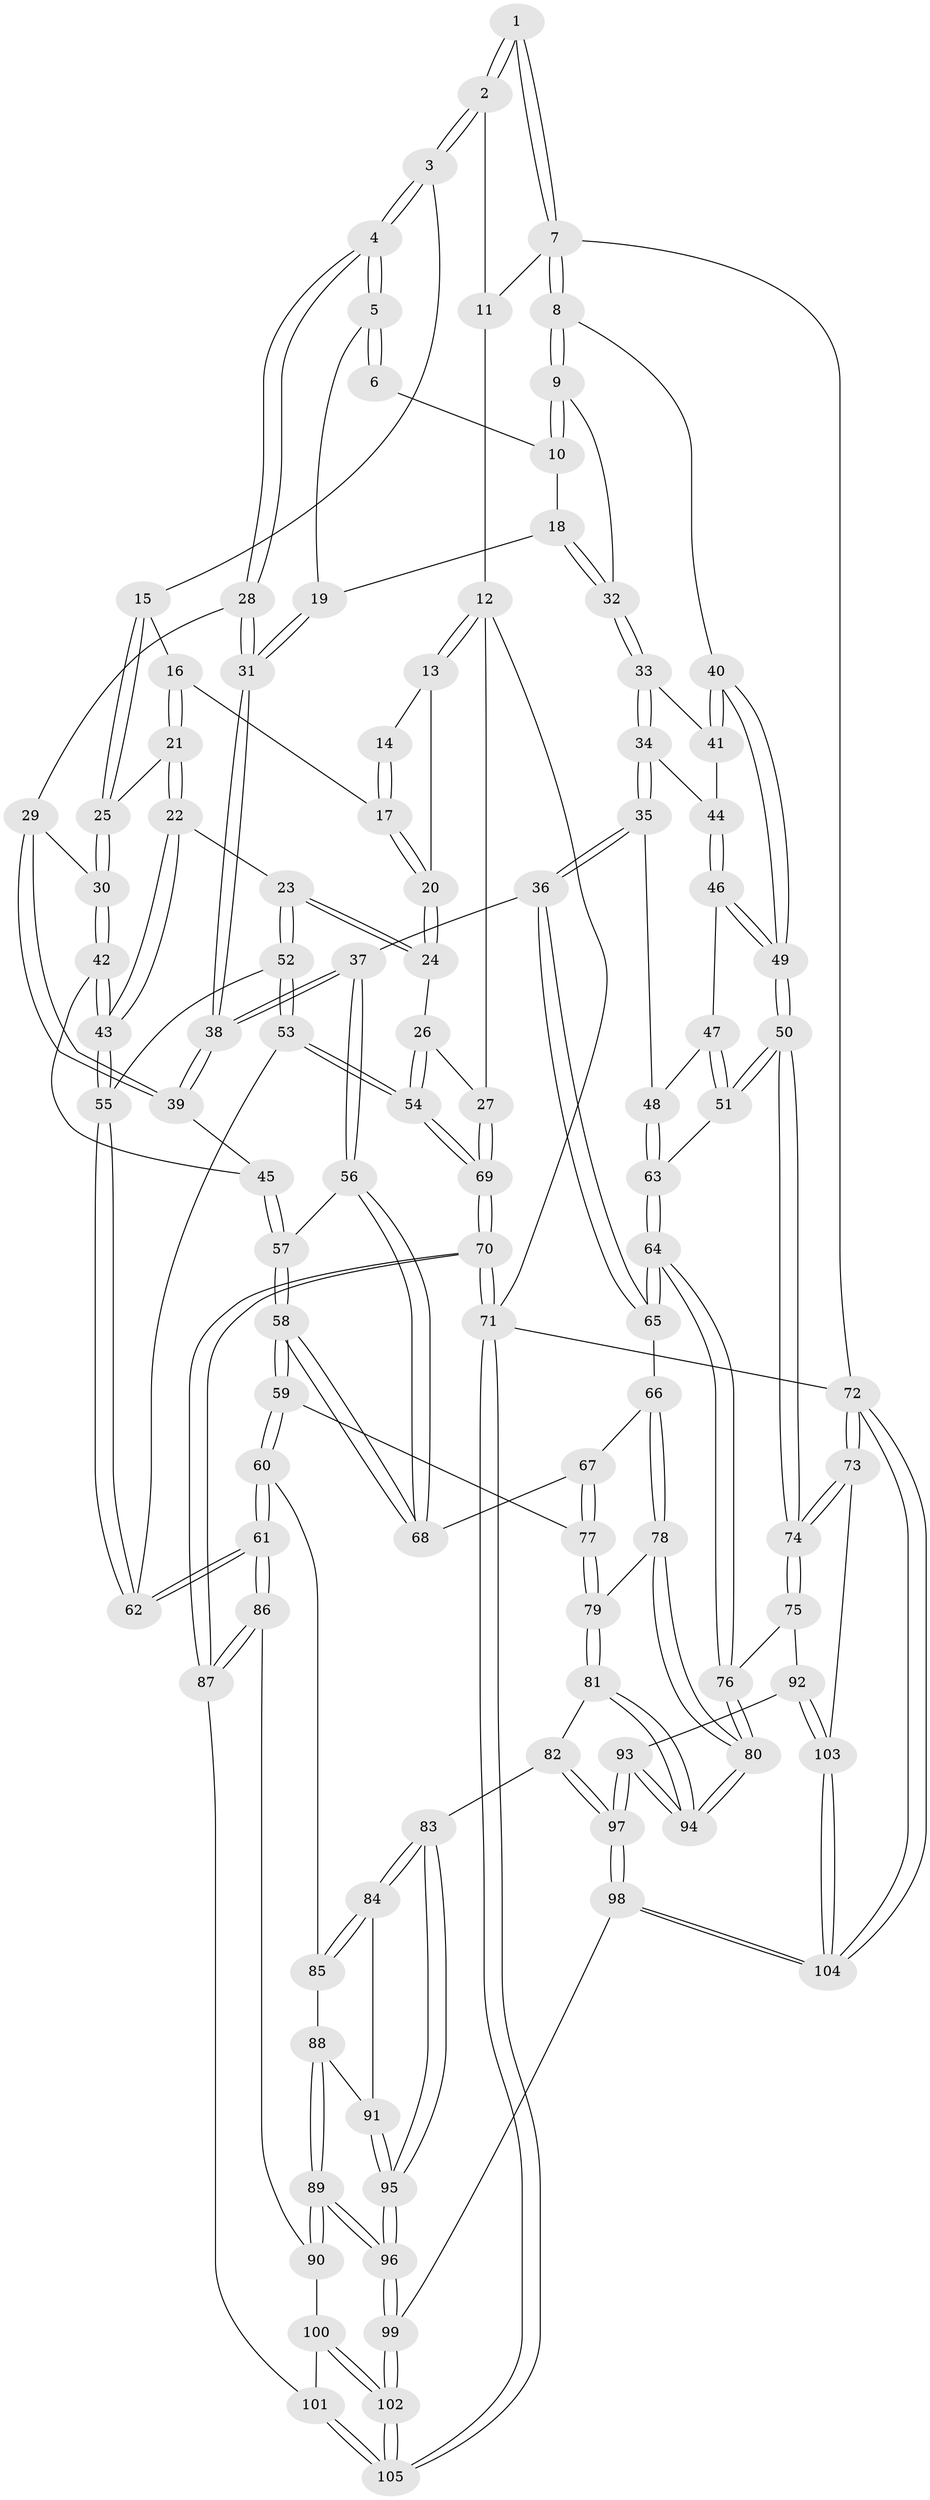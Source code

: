 // coarse degree distribution, {2: 0.047619047619047616, 3: 0.07936507936507936, 4: 0.2857142857142857, 5: 0.42857142857142855, 6: 0.09523809523809523, 7: 0.031746031746031744, 8: 0.015873015873015872, 10: 0.015873015873015872}
// Generated by graph-tools (version 1.1) at 2025/05/03/04/25 22:05:06]
// undirected, 105 vertices, 259 edges
graph export_dot {
graph [start="1"]
  node [color=gray90,style=filled];
  1 [pos="+0.9643325918612532+0"];
  2 [pos="+0.5552028290177571+0"];
  3 [pos="+0.5812188434888259+0.04285236816575251"];
  4 [pos="+0.6027380667011434+0.08541140902704183"];
  5 [pos="+0.7347099092606036+0.13356378857954307"];
  6 [pos="+0.906064273235704+0.019469171235160468"];
  7 [pos="+1+0"];
  8 [pos="+1+0.20510718976849346"];
  9 [pos="+1+0.17411081277091184"];
  10 [pos="+0.9120751853885389+0.0869366316715709"];
  11 [pos="+0.3685652896768603+0"];
  12 [pos="+0+0.02926625381173968"];
  13 [pos="+0.046514729289502725+0.08893795626235126"];
  14 [pos="+0.26887581181907255+0"];
  15 [pos="+0.3944405946892245+0.1760915194033656"];
  16 [pos="+0.32400034456273613+0.1861377655036129"];
  17 [pos="+0.2449322616100427+0.13378543261753614"];
  18 [pos="+0.838573928892305+0.18822496117440907"];
  19 [pos="+0.8306090855556704+0.18603124153727968"];
  20 [pos="+0.18297596363408797+0.1804684507162381"];
  21 [pos="+0.3069827871166845+0.2686989153543919"];
  22 [pos="+0.21315023541125022+0.34577180258256773"];
  23 [pos="+0.17743306524750965+0.3419467249853545"];
  24 [pos="+0.1531729118991144+0.32548966996227546"];
  25 [pos="+0.39967054435671645+0.30043304707065704"];
  26 [pos="+0.13109359808506887+0.32695957777441315"];
  27 [pos="+0+0.20429117635049057"];
  28 [pos="+0.599601775258258+0.14182646273687496"];
  29 [pos="+0.5858521641678219+0.1665228354045973"];
  30 [pos="+0.42547229868121994+0.335916864072985"];
  31 [pos="+0.7113706187168821+0.3768280036679867"];
  32 [pos="+0.8416818153157639+0.19117821964035173"];
  33 [pos="+0.8829180025982684+0.29370207102255136"];
  34 [pos="+0.8504485153944651+0.3513016287917998"];
  35 [pos="+0.7874785507275129+0.40571814337019274"];
  36 [pos="+0.7703542119879084+0.41412398009310214"];
  37 [pos="+0.715678223680052+0.3917439691608542"];
  38 [pos="+0.7144638134982909+0.38996905162429113"];
  39 [pos="+0.5470876577632385+0.3803728832778825"];
  40 [pos="+1+0.21978050377314023"];
  41 [pos="+0.9715404242552317+0.3022452295003485"];
  42 [pos="+0.4238957014396641+0.39027053666423256"];
  43 [pos="+0.359557809681836+0.4386221638878636"];
  44 [pos="+0.9459070040408243+0.40849564580642256"];
  45 [pos="+0.5047966406023429+0.41112971454440145"];
  46 [pos="+0.951299187140407+0.41974197057117857"];
  47 [pos="+0.9509727128782055+0.42093488004615814"];
  48 [pos="+0.9340823134061012+0.45678009142979037"];
  49 [pos="+1+0.3171795994722573"];
  50 [pos="+1+0.5248396167852644"];
  51 [pos="+1+0.5257668430814116"];
  52 [pos="+0.17091004328970733+0.5192676109867252"];
  53 [pos="+0.06343313885963803+0.5958089873779996"];
  54 [pos="+0+0.6637792262313814"];
  55 [pos="+0.3457985273428651+0.5730189108698436"];
  56 [pos="+0.6237120216289006+0.5024954623677819"];
  57 [pos="+0.5585166710041197+0.5126291675626385"];
  58 [pos="+0.47440949190112586+0.6524975618585579"];
  59 [pos="+0.46496481572651016+0.6615936569490913"];
  60 [pos="+0.4528483577243401+0.664983510175931"];
  61 [pos="+0.3860312728339243+0.6708750274451429"];
  62 [pos="+0.3776889557278272+0.655343661893958"];
  63 [pos="+0.9460776153256716+0.5364004783934764"];
  64 [pos="+0.8543919058994347+0.6095393133280643"];
  65 [pos="+0.8203680562668546+0.5976461457767275"];
  66 [pos="+0.7514593467343572+0.625758566947865"];
  67 [pos="+0.7268775338526716+0.6198024494992419"];
  68 [pos="+0.7000130118998066+0.6068817275945398"];
  69 [pos="+0+0.6964325262284361"];
  70 [pos="+0+0.8232390562629287"];
  71 [pos="+0+1"];
  72 [pos="+1+1"];
  73 [pos="+1+0.8343955249109377"];
  74 [pos="+1+0.7888160348038643"];
  75 [pos="+1+0.746307218870818"];
  76 [pos="+0.8831580029870479+0.6574440132849897"];
  77 [pos="+0.5831260468166363+0.726050752474713"];
  78 [pos="+0.7314108894624142+0.6928577519415186"];
  79 [pos="+0.650153377744776+0.791174900554047"];
  80 [pos="+0.8124792302422027+0.8315291183686374"];
  81 [pos="+0.6575299381682145+0.8281909354952028"];
  82 [pos="+0.6514797161191129+0.8369277844241074"];
  83 [pos="+0.6467790416287422+0.8386223077831121"];
  84 [pos="+0.5921492608844292+0.8443799464927577"];
  85 [pos="+0.5343339110843839+0.8283732029540188"];
  86 [pos="+0.36238107287232474+0.7098598169837868"];
  87 [pos="+0.018772689913890382+0.8192445432632571"];
  88 [pos="+0.5148259450855246+0.8526987372159799"];
  89 [pos="+0.412608172760911+0.8833458712934675"];
  90 [pos="+0.3826380061992893+0.8596249196698408"];
  91 [pos="+0.5397321639997451+0.8890447968237498"];
  92 [pos="+0.8413497956843289+0.8867273688511883"];
  93 [pos="+0.8338888398428166+0.8830007909630655"];
  94 [pos="+0.8106241592058281+0.8523135422109219"];
  95 [pos="+0.5143514592194706+0.9850153626005254"];
  96 [pos="+0.5041861505518659+1"];
  97 [pos="+0.6689164483425342+1"];
  98 [pos="+0.5960585809033447+1"];
  99 [pos="+0.5596693277497183+1"];
  100 [pos="+0.3727463776656561+0.8696289683180454"];
  101 [pos="+0.2793113665371089+0.9484780206134029"];
  102 [pos="+0.3662670805126776+1"];
  103 [pos="+0.8529619353155526+0.9022683911628936"];
  104 [pos="+1+1"];
  105 [pos="+0.2938955822554941+1"];
  1 -- 2;
  1 -- 2;
  1 -- 7;
  1 -- 7;
  2 -- 3;
  2 -- 3;
  2 -- 11;
  3 -- 4;
  3 -- 4;
  3 -- 15;
  4 -- 5;
  4 -- 5;
  4 -- 28;
  4 -- 28;
  5 -- 6;
  5 -- 6;
  5 -- 19;
  6 -- 10;
  7 -- 8;
  7 -- 8;
  7 -- 11;
  7 -- 72;
  8 -- 9;
  8 -- 9;
  8 -- 40;
  9 -- 10;
  9 -- 10;
  9 -- 32;
  10 -- 18;
  11 -- 12;
  12 -- 13;
  12 -- 13;
  12 -- 27;
  12 -- 71;
  13 -- 14;
  13 -- 20;
  14 -- 17;
  14 -- 17;
  15 -- 16;
  15 -- 25;
  15 -- 25;
  16 -- 17;
  16 -- 21;
  16 -- 21;
  17 -- 20;
  17 -- 20;
  18 -- 19;
  18 -- 32;
  18 -- 32;
  19 -- 31;
  19 -- 31;
  20 -- 24;
  20 -- 24;
  21 -- 22;
  21 -- 22;
  21 -- 25;
  22 -- 23;
  22 -- 43;
  22 -- 43;
  23 -- 24;
  23 -- 24;
  23 -- 52;
  23 -- 52;
  24 -- 26;
  25 -- 30;
  25 -- 30;
  26 -- 27;
  26 -- 54;
  26 -- 54;
  27 -- 69;
  27 -- 69;
  28 -- 29;
  28 -- 31;
  28 -- 31;
  29 -- 30;
  29 -- 39;
  29 -- 39;
  30 -- 42;
  30 -- 42;
  31 -- 38;
  31 -- 38;
  32 -- 33;
  32 -- 33;
  33 -- 34;
  33 -- 34;
  33 -- 41;
  34 -- 35;
  34 -- 35;
  34 -- 44;
  35 -- 36;
  35 -- 36;
  35 -- 48;
  36 -- 37;
  36 -- 65;
  36 -- 65;
  37 -- 38;
  37 -- 38;
  37 -- 56;
  37 -- 56;
  38 -- 39;
  38 -- 39;
  39 -- 45;
  40 -- 41;
  40 -- 41;
  40 -- 49;
  40 -- 49;
  41 -- 44;
  42 -- 43;
  42 -- 43;
  42 -- 45;
  43 -- 55;
  43 -- 55;
  44 -- 46;
  44 -- 46;
  45 -- 57;
  45 -- 57;
  46 -- 47;
  46 -- 49;
  46 -- 49;
  47 -- 48;
  47 -- 51;
  47 -- 51;
  48 -- 63;
  48 -- 63;
  49 -- 50;
  49 -- 50;
  50 -- 51;
  50 -- 51;
  50 -- 74;
  50 -- 74;
  51 -- 63;
  52 -- 53;
  52 -- 53;
  52 -- 55;
  53 -- 54;
  53 -- 54;
  53 -- 62;
  54 -- 69;
  54 -- 69;
  55 -- 62;
  55 -- 62;
  56 -- 57;
  56 -- 68;
  56 -- 68;
  57 -- 58;
  57 -- 58;
  58 -- 59;
  58 -- 59;
  58 -- 68;
  58 -- 68;
  59 -- 60;
  59 -- 60;
  59 -- 77;
  60 -- 61;
  60 -- 61;
  60 -- 85;
  61 -- 62;
  61 -- 62;
  61 -- 86;
  61 -- 86;
  63 -- 64;
  63 -- 64;
  64 -- 65;
  64 -- 65;
  64 -- 76;
  64 -- 76;
  65 -- 66;
  66 -- 67;
  66 -- 78;
  66 -- 78;
  67 -- 68;
  67 -- 77;
  67 -- 77;
  69 -- 70;
  69 -- 70;
  70 -- 71;
  70 -- 71;
  70 -- 87;
  70 -- 87;
  71 -- 105;
  71 -- 105;
  71 -- 72;
  72 -- 73;
  72 -- 73;
  72 -- 104;
  72 -- 104;
  73 -- 74;
  73 -- 74;
  73 -- 103;
  74 -- 75;
  74 -- 75;
  75 -- 76;
  75 -- 92;
  76 -- 80;
  76 -- 80;
  77 -- 79;
  77 -- 79;
  78 -- 79;
  78 -- 80;
  78 -- 80;
  79 -- 81;
  79 -- 81;
  80 -- 94;
  80 -- 94;
  81 -- 82;
  81 -- 94;
  81 -- 94;
  82 -- 83;
  82 -- 97;
  82 -- 97;
  83 -- 84;
  83 -- 84;
  83 -- 95;
  83 -- 95;
  84 -- 85;
  84 -- 85;
  84 -- 91;
  85 -- 88;
  86 -- 87;
  86 -- 87;
  86 -- 90;
  87 -- 101;
  88 -- 89;
  88 -- 89;
  88 -- 91;
  89 -- 90;
  89 -- 90;
  89 -- 96;
  89 -- 96;
  90 -- 100;
  91 -- 95;
  91 -- 95;
  92 -- 93;
  92 -- 103;
  92 -- 103;
  93 -- 94;
  93 -- 94;
  93 -- 97;
  93 -- 97;
  95 -- 96;
  95 -- 96;
  96 -- 99;
  96 -- 99;
  97 -- 98;
  97 -- 98;
  98 -- 99;
  98 -- 104;
  98 -- 104;
  99 -- 102;
  99 -- 102;
  100 -- 101;
  100 -- 102;
  100 -- 102;
  101 -- 105;
  101 -- 105;
  102 -- 105;
  102 -- 105;
  103 -- 104;
  103 -- 104;
}

